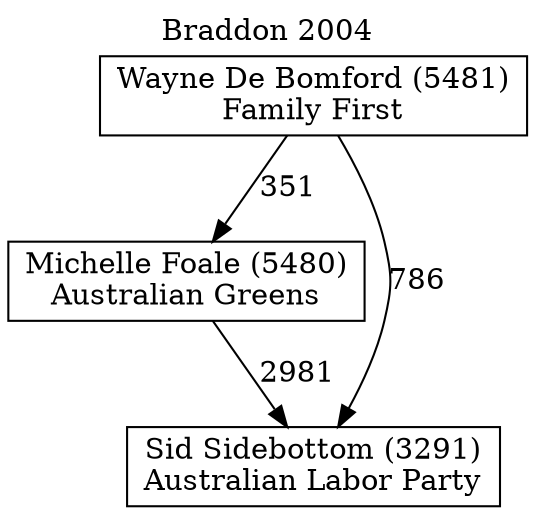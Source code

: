 // House preference flow
digraph "Sid Sidebottom (3291)_Braddon_2004" {
	graph [label="Braddon 2004" labelloc=t mclimit=10]
	node [shape=box]
	"Michelle Foale (5480)" [label="Michelle Foale (5480)
Australian Greens"]
	"Sid Sidebottom (3291)" [label="Sid Sidebottom (3291)
Australian Labor Party"]
	"Wayne De Bomford (5481)" [label="Wayne De Bomford (5481)
Family First"]
	"Michelle Foale (5480)" -> "Sid Sidebottom (3291)" [label=2981]
	"Wayne De Bomford (5481)" -> "Michelle Foale (5480)" [label=351]
	"Wayne De Bomford (5481)" -> "Sid Sidebottom (3291)" [label=786]
}
